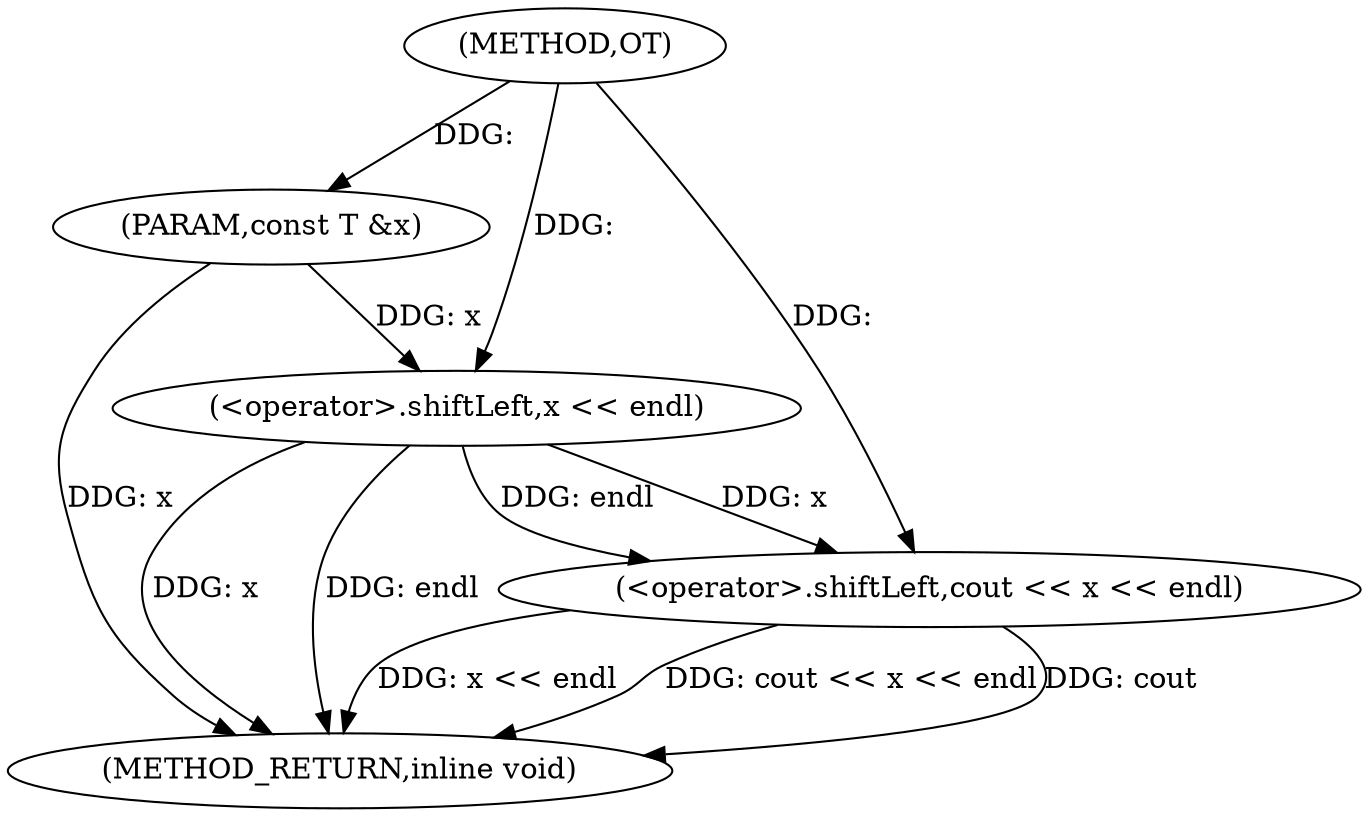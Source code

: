 digraph "OT" {  
"1002536" [label = "(METHOD,OT)" ]
"1002544" [label = "(METHOD_RETURN,inline void)" ]
"1002537" [label = "(PARAM,const T &x)" ]
"1002539" [label = "(<operator>.shiftLeft,cout << x << endl)" ]
"1002541" [label = "(<operator>.shiftLeft,x << endl)" ]
  "1002537" -> "1002544"  [ label = "DDG: x"] 
  "1002541" -> "1002544"  [ label = "DDG: x"] 
  "1002539" -> "1002544"  [ label = "DDG: x << endl"] 
  "1002539" -> "1002544"  [ label = "DDG: cout << x << endl"] 
  "1002539" -> "1002544"  [ label = "DDG: cout"] 
  "1002541" -> "1002544"  [ label = "DDG: endl"] 
  "1002536" -> "1002537"  [ label = "DDG: "] 
  "1002536" -> "1002539"  [ label = "DDG: "] 
  "1002541" -> "1002539"  [ label = "DDG: x"] 
  "1002541" -> "1002539"  [ label = "DDG: endl"] 
  "1002537" -> "1002541"  [ label = "DDG: x"] 
  "1002536" -> "1002541"  [ label = "DDG: "] 
}
